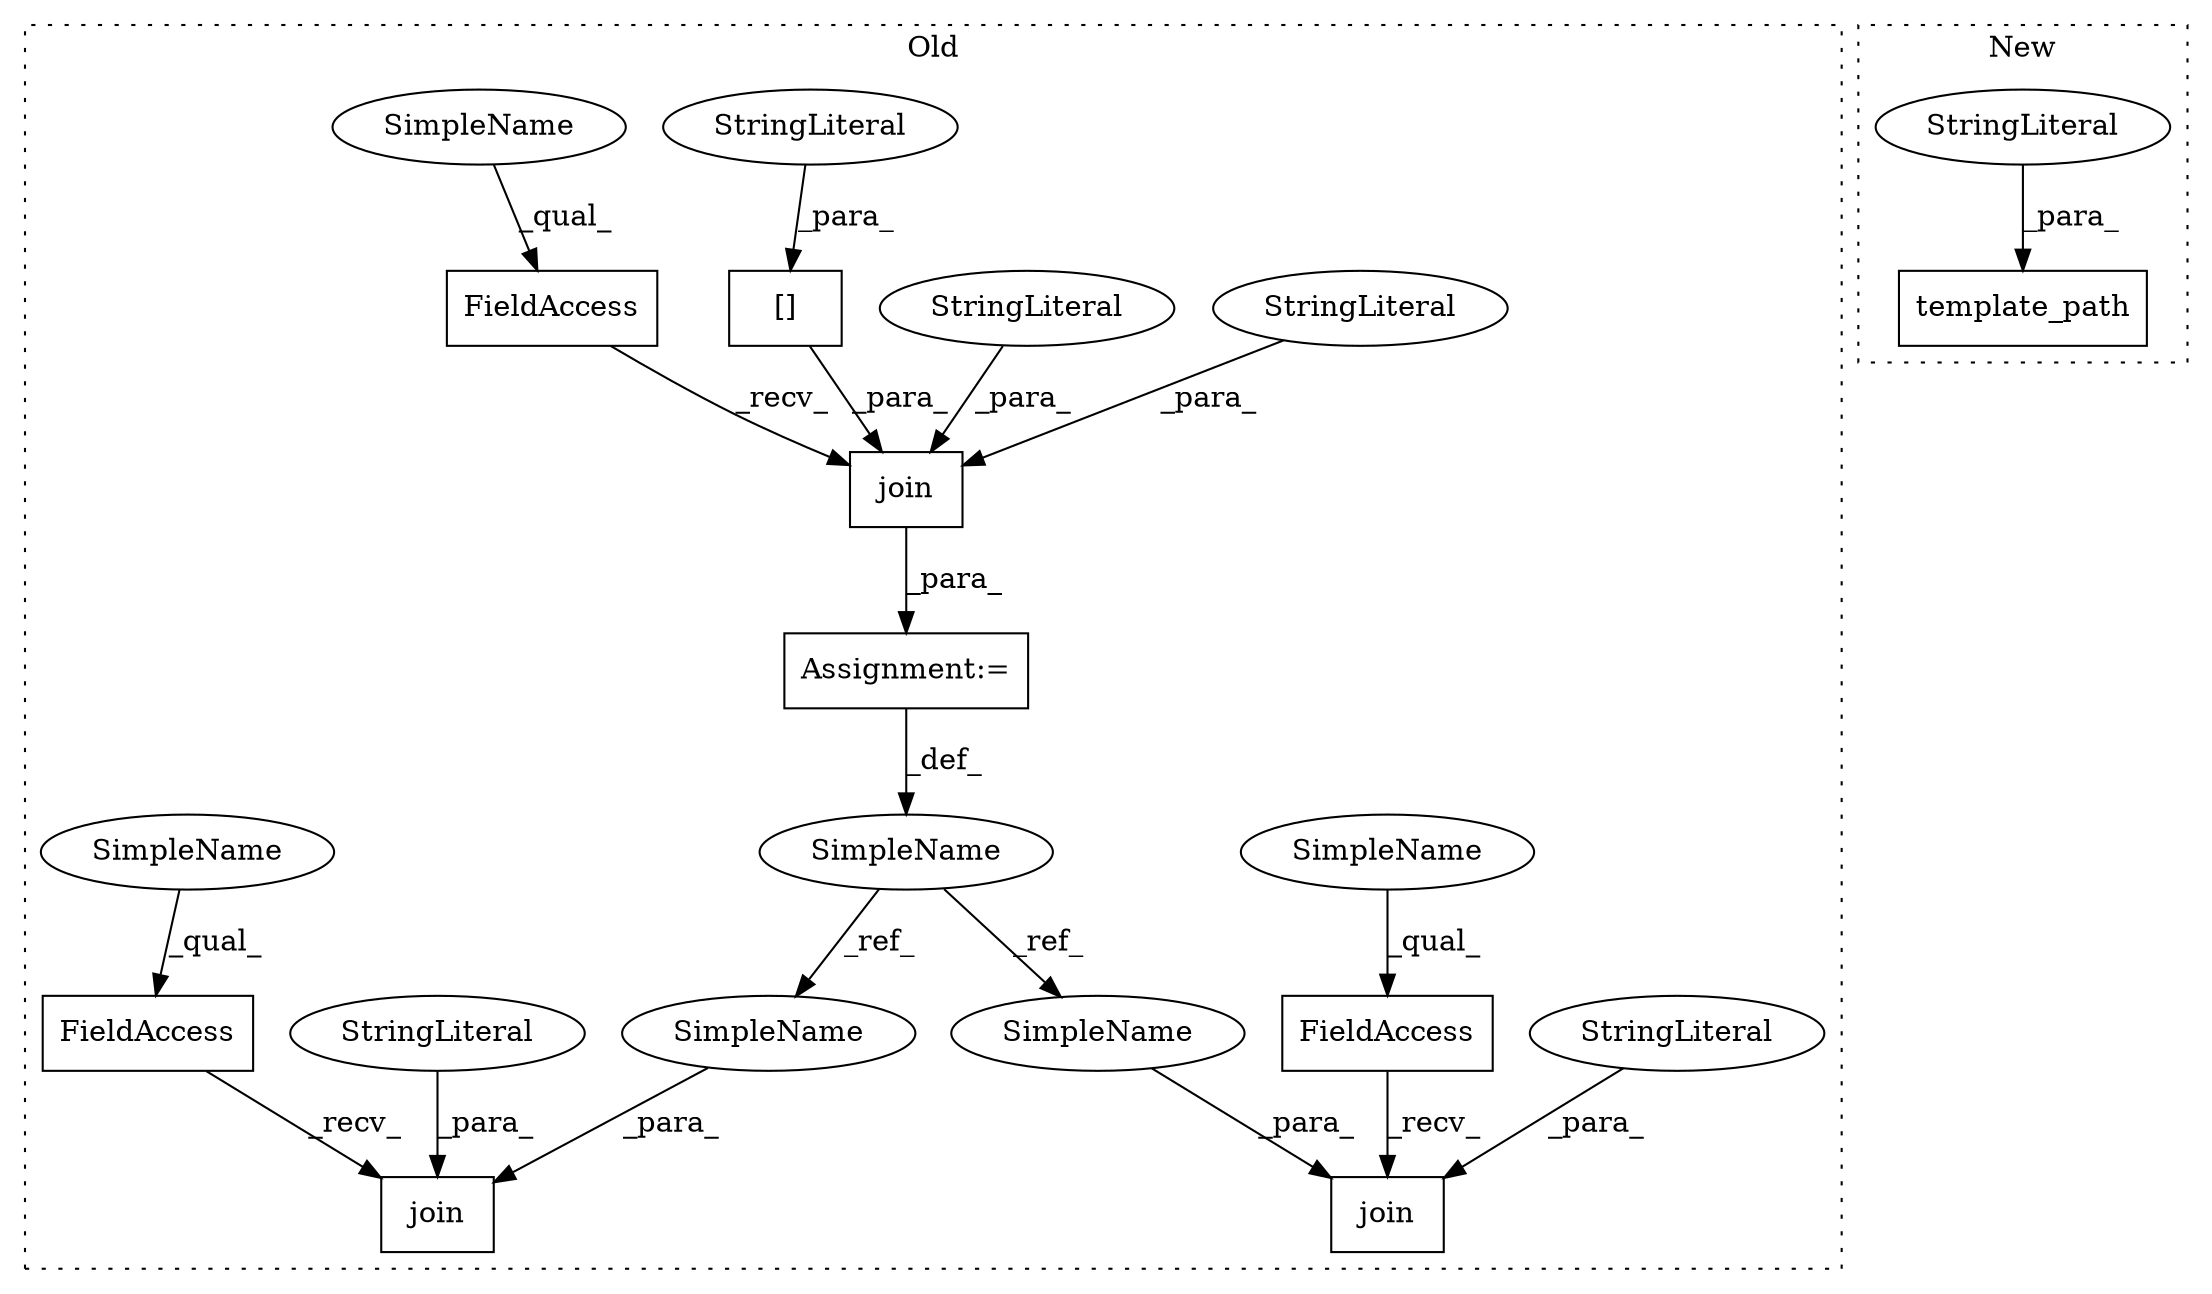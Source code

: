 digraph G {
subgraph cluster0 {
1 [label="join" a="32" s="9699,9740" l="5,1" shape="box"];
3 [label="[]" a="2" s="9704,9720" l="9,1" shape="box"];
4 [label="FieldAccess" a="22" s="9691" l="7" shape="box"];
5 [label="StringLiteral" a="45" s="9722" l="6" shape="ellipse"];
6 [label="StringLiteral" a="45" s="9729" l="11" shape="ellipse"];
8 [label="Assignment:=" a="7" s="9690" l="1" shape="box"];
9 [label="StringLiteral" a="45" s="9713" l="7" shape="ellipse"];
10 [label="FieldAccess" a="22" s="10057" l="7" shape="box"];
11 [label="FieldAccess" a="22" s="9981" l="7" shape="box"];
12 [label="join" a="32" s="10065,10083" l="5,1" shape="box"];
13 [label="SimpleName" a="42" s="9686" l="4" shape="ellipse"];
14 [label="join" a="32" s="9989,10008" l="5,1" shape="box"];
15 [label="StringLiteral" a="45" s="9999" l="9" shape="ellipse"];
16 [label="StringLiteral" a="45" s="10075" l="8" shape="ellipse"];
17 [label="SimpleName" a="42" s="9981" l="2" shape="ellipse"];
18 [label="SimpleName" a="42" s="9691" l="2" shape="ellipse"];
19 [label="SimpleName" a="42" s="10057" l="2" shape="ellipse"];
20 [label="SimpleName" a="42" s="10070" l="4" shape="ellipse"];
21 [label="SimpleName" a="42" s="9994" l="4" shape="ellipse"];
label = "Old";
style="dotted";
}
subgraph cluster1 {
2 [label="template_path" a="32" s="10003,10025" l="14,1" shape="box"];
7 [label="StringLiteral" a="45" s="10017" l="8" shape="ellipse"];
label = "New";
style="dotted";
}
1 -> 8 [label="_para_"];
3 -> 1 [label="_para_"];
4 -> 1 [label="_recv_"];
5 -> 1 [label="_para_"];
6 -> 1 [label="_para_"];
7 -> 2 [label="_para_"];
8 -> 13 [label="_def_"];
9 -> 3 [label="_para_"];
10 -> 12 [label="_recv_"];
11 -> 14 [label="_recv_"];
13 -> 21 [label="_ref_"];
13 -> 20 [label="_ref_"];
15 -> 14 [label="_para_"];
16 -> 12 [label="_para_"];
17 -> 11 [label="_qual_"];
18 -> 4 [label="_qual_"];
19 -> 10 [label="_qual_"];
20 -> 12 [label="_para_"];
21 -> 14 [label="_para_"];
}